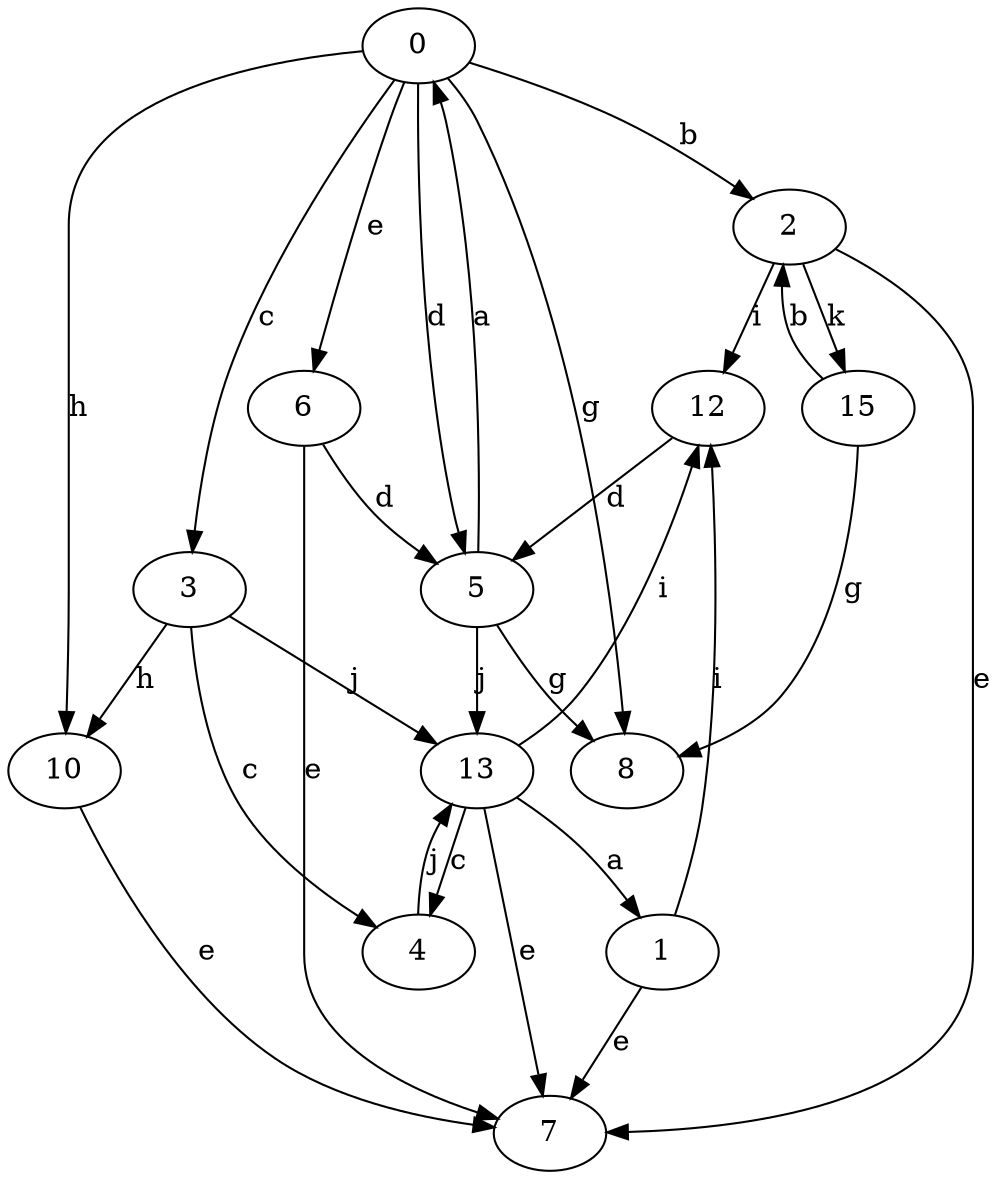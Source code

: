 strict digraph  {
0;
1;
2;
3;
4;
5;
6;
7;
8;
10;
12;
13;
15;
0 -> 2  [label=b];
0 -> 3  [label=c];
0 -> 5  [label=d];
0 -> 6  [label=e];
0 -> 8  [label=g];
0 -> 10  [label=h];
1 -> 7  [label=e];
1 -> 12  [label=i];
2 -> 7  [label=e];
2 -> 12  [label=i];
2 -> 15  [label=k];
3 -> 4  [label=c];
3 -> 10  [label=h];
3 -> 13  [label=j];
4 -> 13  [label=j];
5 -> 0  [label=a];
5 -> 8  [label=g];
5 -> 13  [label=j];
6 -> 5  [label=d];
6 -> 7  [label=e];
10 -> 7  [label=e];
12 -> 5  [label=d];
13 -> 1  [label=a];
13 -> 4  [label=c];
13 -> 7  [label=e];
13 -> 12  [label=i];
15 -> 2  [label=b];
15 -> 8  [label=g];
}

